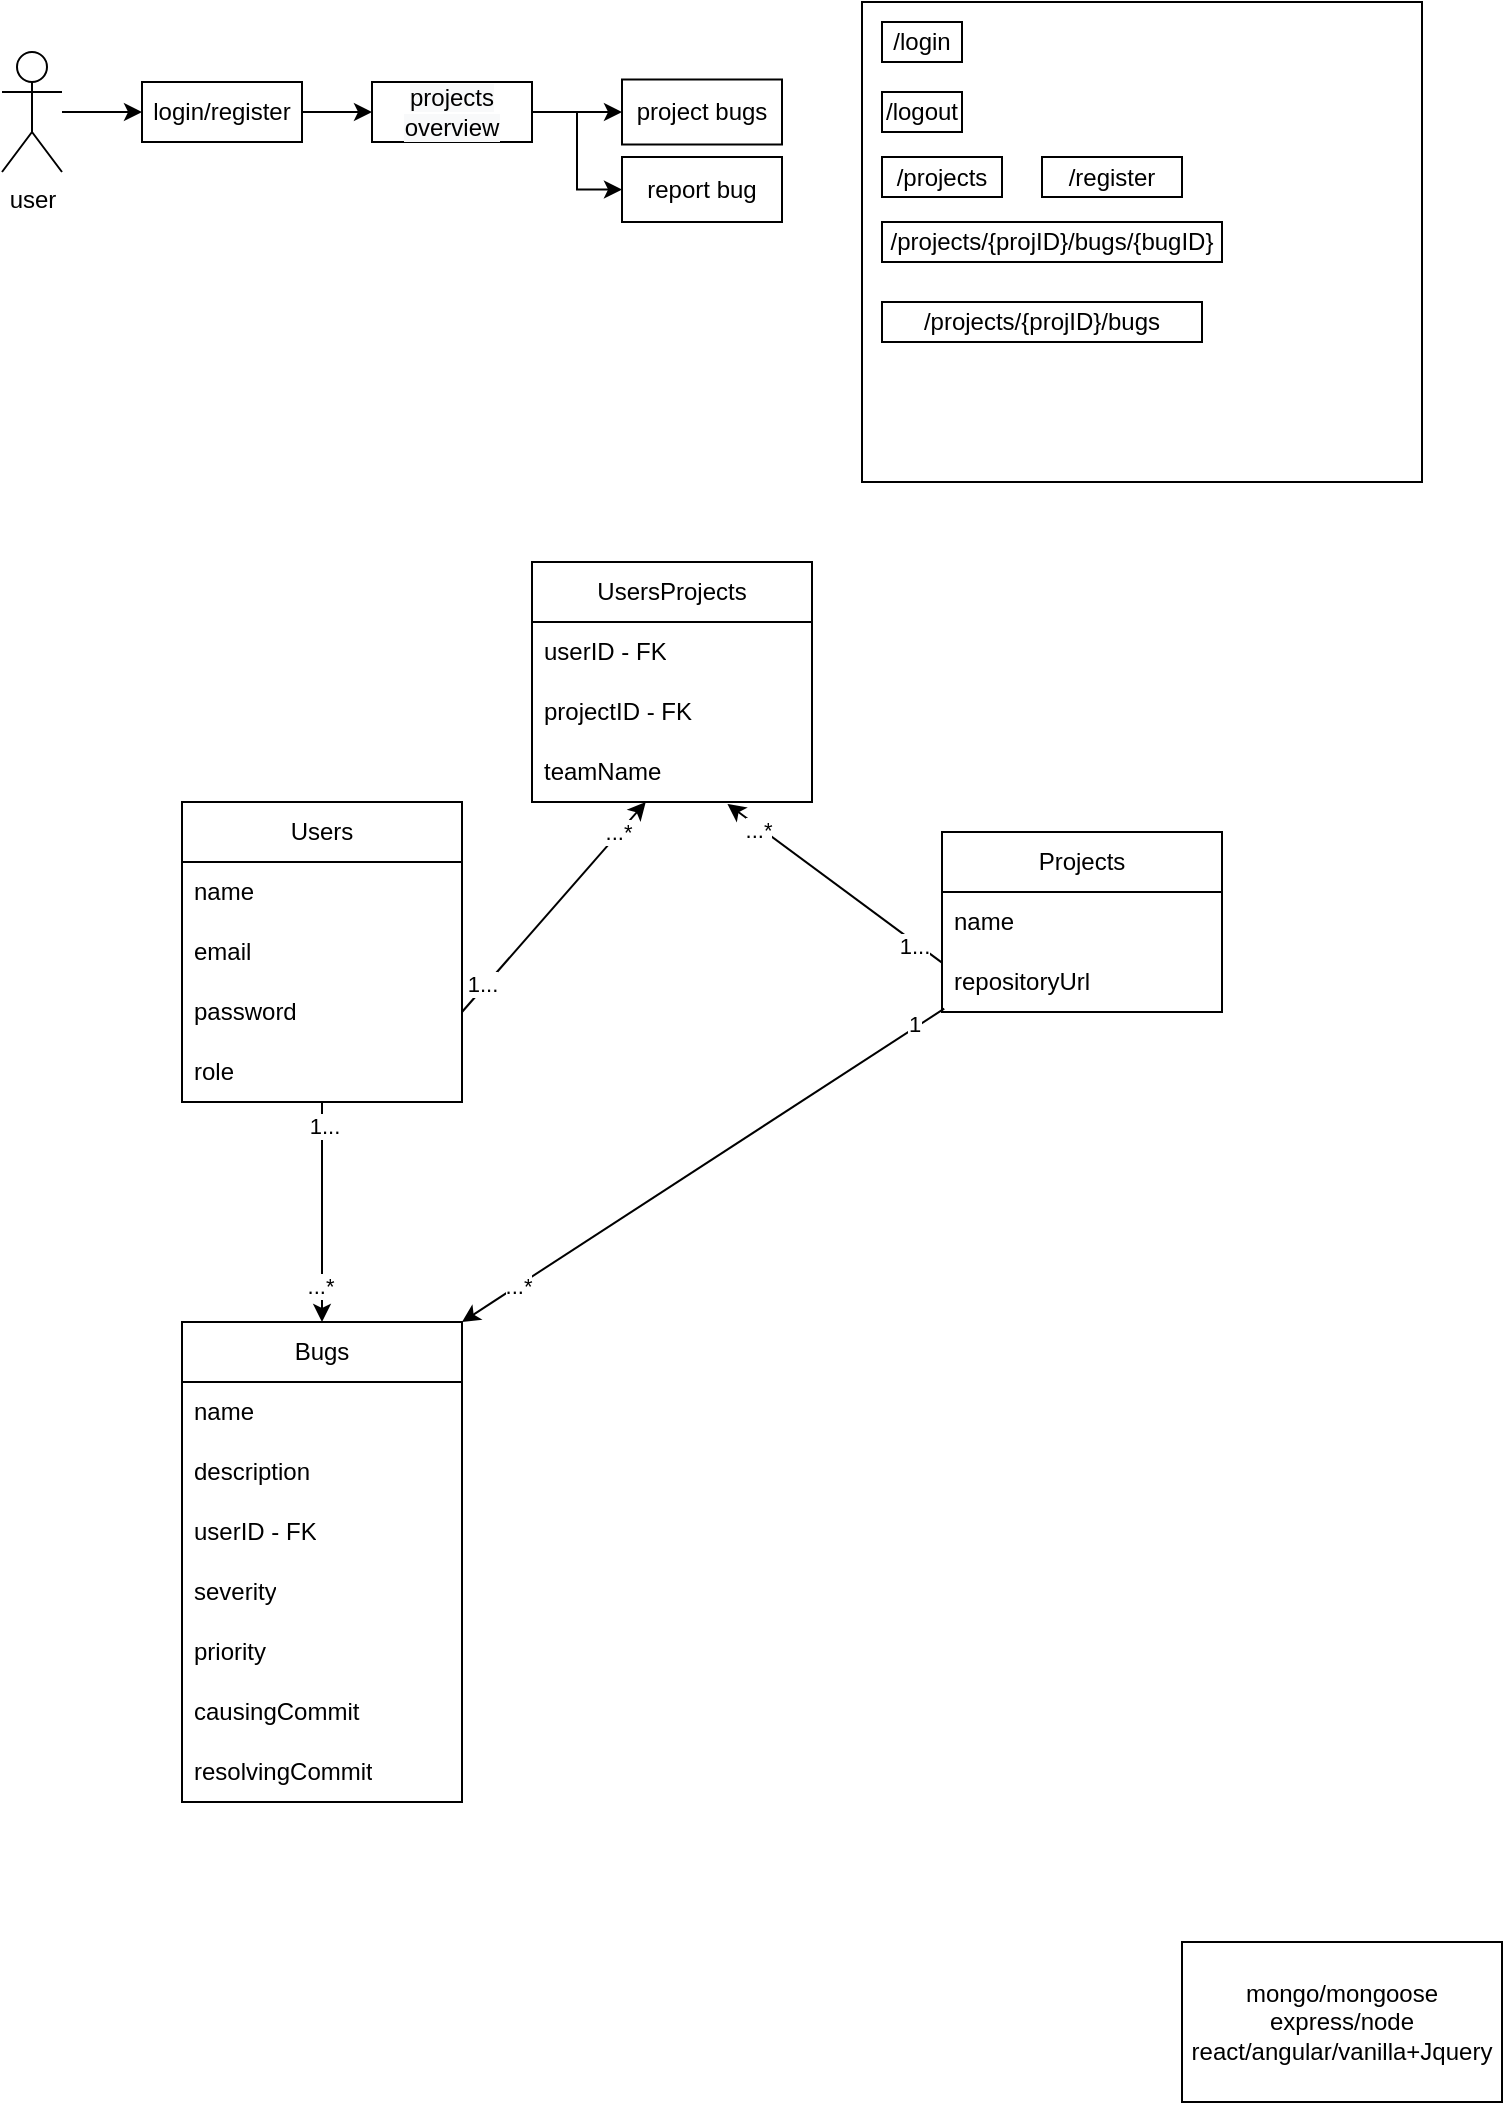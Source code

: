 <mxfile version="20.6.0" type="device"><diagram id="SZUZd3wv9PpKT2v_fqbE" name="Page-1"><mxGraphModel dx="1085" dy="613" grid="1" gridSize="10" guides="1" tooltips="1" connect="1" arrows="1" fold="1" page="1" pageScale="1" pageWidth="850" pageHeight="1100" math="0" shadow="0"><root><mxCell id="0"/><mxCell id="1" parent="0"/><mxCell id="v-8UOVR9RcaWZQ7yW_Sb-63" style="edgeStyle=orthogonalEdgeStyle;rounded=0;orthogonalLoop=1;jettySize=auto;html=1;entryX=0;entryY=0.5;entryDx=0;entryDy=0;" parent="1" source="v-8UOVR9RcaWZQ7yW_Sb-1" target="v-8UOVR9RcaWZQ7yW_Sb-2" edge="1"><mxGeometry relative="1" as="geometry"/></mxCell><mxCell id="v-8UOVR9RcaWZQ7yW_Sb-1" value="user" style="shape=umlActor;verticalLabelPosition=bottom;verticalAlign=top;html=1;outlineConnect=0;" parent="1" vertex="1"><mxGeometry x="90" y="65" width="30" height="60" as="geometry"/></mxCell><mxCell id="v-8UOVR9RcaWZQ7yW_Sb-55" style="edgeStyle=orthogonalEdgeStyle;rounded=0;orthogonalLoop=1;jettySize=auto;html=1;" parent="1" source="v-8UOVR9RcaWZQ7yW_Sb-2" target="v-8UOVR9RcaWZQ7yW_Sb-50" edge="1"><mxGeometry relative="1" as="geometry"/></mxCell><mxCell id="v-8UOVR9RcaWZQ7yW_Sb-2" value="login/register" style="rounded=0;whiteSpace=wrap;html=1;" parent="1" vertex="1"><mxGeometry x="160" y="80" width="80" height="30" as="geometry"/></mxCell><mxCell id="v-8UOVR9RcaWZQ7yW_Sb-8" value="mongo/mongoose&lt;br&gt;express/node&lt;br&gt;react/angular/vanilla+Jquery" style="rounded=0;whiteSpace=wrap;html=1;" parent="1" vertex="1"><mxGeometry x="680" y="1010" width="160" height="80" as="geometry"/></mxCell><mxCell id="v-8UOVR9RcaWZQ7yW_Sb-9" value="Users" style="swimlane;fontStyle=0;childLayout=stackLayout;horizontal=1;startSize=30;horizontalStack=0;resizeParent=1;resizeParentMax=0;resizeLast=0;collapsible=1;marginBottom=0;whiteSpace=wrap;html=1;" parent="1" vertex="1"><mxGeometry x="180" y="440" width="140" height="150" as="geometry"/></mxCell><mxCell id="v-8UOVR9RcaWZQ7yW_Sb-10" value="name" style="text;strokeColor=none;fillColor=none;align=left;verticalAlign=middle;spacingLeft=4;spacingRight=4;overflow=hidden;points=[[0,0.5],[1,0.5]];portConstraint=eastwest;rotatable=0;whiteSpace=wrap;html=1;" parent="v-8UOVR9RcaWZQ7yW_Sb-9" vertex="1"><mxGeometry y="30" width="140" height="30" as="geometry"/></mxCell><mxCell id="v-8UOVR9RcaWZQ7yW_Sb-11" value="email" style="text;strokeColor=none;fillColor=none;align=left;verticalAlign=middle;spacingLeft=4;spacingRight=4;overflow=hidden;points=[[0,0.5],[1,0.5]];portConstraint=eastwest;rotatable=0;whiteSpace=wrap;html=1;" parent="v-8UOVR9RcaWZQ7yW_Sb-9" vertex="1"><mxGeometry y="60" width="140" height="30" as="geometry"/></mxCell><mxCell id="v-8UOVR9RcaWZQ7yW_Sb-12" value="password" style="text;strokeColor=none;fillColor=none;align=left;verticalAlign=middle;spacingLeft=4;spacingRight=4;overflow=hidden;points=[[0,0.5],[1,0.5]];portConstraint=eastwest;rotatable=0;whiteSpace=wrap;html=1;" parent="v-8UOVR9RcaWZQ7yW_Sb-9" vertex="1"><mxGeometry y="90" width="140" height="30" as="geometry"/></mxCell><mxCell id="v-8UOVR9RcaWZQ7yW_Sb-13" value="role" style="text;strokeColor=none;fillColor=none;align=left;verticalAlign=middle;spacingLeft=4;spacingRight=4;overflow=hidden;points=[[0,0.5],[1,0.5]];portConstraint=eastwest;rotatable=0;whiteSpace=wrap;html=1;" parent="v-8UOVR9RcaWZQ7yW_Sb-9" vertex="1"><mxGeometry y="120" width="140" height="30" as="geometry"/></mxCell><mxCell id="v-8UOVR9RcaWZQ7yW_Sb-14" value="Bugs" style="swimlane;fontStyle=0;childLayout=stackLayout;horizontal=1;startSize=30;horizontalStack=0;resizeParent=1;resizeParentMax=0;resizeLast=0;collapsible=1;marginBottom=0;whiteSpace=wrap;html=1;" parent="1" vertex="1"><mxGeometry x="180" y="700" width="140" height="240" as="geometry"/></mxCell><mxCell id="v-8UOVR9RcaWZQ7yW_Sb-15" value="name" style="text;strokeColor=none;fillColor=none;align=left;verticalAlign=middle;spacingLeft=4;spacingRight=4;overflow=hidden;points=[[0,0.5],[1,0.5]];portConstraint=eastwest;rotatable=0;whiteSpace=wrap;html=1;" parent="v-8UOVR9RcaWZQ7yW_Sb-14" vertex="1"><mxGeometry y="30" width="140" height="30" as="geometry"/></mxCell><mxCell id="v-8UOVR9RcaWZQ7yW_Sb-16" value="description" style="text;strokeColor=none;fillColor=none;align=left;verticalAlign=middle;spacingLeft=4;spacingRight=4;overflow=hidden;points=[[0,0.5],[1,0.5]];portConstraint=eastwest;rotatable=0;whiteSpace=wrap;html=1;" parent="v-8UOVR9RcaWZQ7yW_Sb-14" vertex="1"><mxGeometry y="60" width="140" height="30" as="geometry"/></mxCell><mxCell id="v-8UOVR9RcaWZQ7yW_Sb-18" value="userID - FK" style="text;strokeColor=none;fillColor=none;align=left;verticalAlign=middle;spacingLeft=4;spacingRight=4;overflow=hidden;points=[[0,0.5],[1,0.5]];portConstraint=eastwest;rotatable=0;whiteSpace=wrap;html=1;" parent="v-8UOVR9RcaWZQ7yW_Sb-14" vertex="1"><mxGeometry y="90" width="140" height="30" as="geometry"/></mxCell><mxCell id="v-8UOVR9RcaWZQ7yW_Sb-17" value="severity" style="text;strokeColor=none;fillColor=none;align=left;verticalAlign=middle;spacingLeft=4;spacingRight=4;overflow=hidden;points=[[0,0.5],[1,0.5]];portConstraint=eastwest;rotatable=0;whiteSpace=wrap;html=1;" parent="v-8UOVR9RcaWZQ7yW_Sb-14" vertex="1"><mxGeometry y="120" width="140" height="30" as="geometry"/></mxCell><mxCell id="v-8UOVR9RcaWZQ7yW_Sb-19" value="priority" style="text;strokeColor=none;fillColor=none;align=left;verticalAlign=middle;spacingLeft=4;spacingRight=4;overflow=hidden;points=[[0,0.5],[1,0.5]];portConstraint=eastwest;rotatable=0;whiteSpace=wrap;html=1;" parent="v-8UOVR9RcaWZQ7yW_Sb-14" vertex="1"><mxGeometry y="150" width="140" height="30" as="geometry"/></mxCell><mxCell id="v-8UOVR9RcaWZQ7yW_Sb-24" value="causingCommit" style="text;strokeColor=none;fillColor=none;align=left;verticalAlign=middle;spacingLeft=4;spacingRight=4;overflow=hidden;points=[[0,0.5],[1,0.5]];portConstraint=eastwest;rotatable=0;whiteSpace=wrap;html=1;" parent="v-8UOVR9RcaWZQ7yW_Sb-14" vertex="1"><mxGeometry y="180" width="140" height="30" as="geometry"/></mxCell><mxCell id="v-8UOVR9RcaWZQ7yW_Sb-20" value="resolvingCommit" style="text;strokeColor=none;fillColor=none;align=left;verticalAlign=middle;spacingLeft=4;spacingRight=4;overflow=hidden;points=[[0,0.5],[1,0.5]];portConstraint=eastwest;rotatable=0;whiteSpace=wrap;html=1;" parent="v-8UOVR9RcaWZQ7yW_Sb-14" vertex="1"><mxGeometry y="210" width="140" height="30" as="geometry"/></mxCell><mxCell id="v-8UOVR9RcaWZQ7yW_Sb-21" value="" style="endArrow=classic;html=1;rounded=0;entryX=0.5;entryY=0;entryDx=0;entryDy=0;" parent="1" target="v-8UOVR9RcaWZQ7yW_Sb-14" edge="1"><mxGeometry width="50" height="50" relative="1" as="geometry"><mxPoint x="250" y="590" as="sourcePoint"/><mxPoint x="400" y="700" as="targetPoint"/></mxGeometry></mxCell><mxCell id="v-8UOVR9RcaWZQ7yW_Sb-22" value="1..." style="edgeLabel;html=1;align=center;verticalAlign=middle;resizable=0;points=[];" parent="v-8UOVR9RcaWZQ7yW_Sb-21" vertex="1" connectable="0"><mxGeometry x="-0.79" y="1" relative="1" as="geometry"><mxPoint as="offset"/></mxGeometry></mxCell><mxCell id="v-8UOVR9RcaWZQ7yW_Sb-23" value="...*" style="edgeLabel;html=1;align=center;verticalAlign=middle;resizable=0;points=[];" parent="v-8UOVR9RcaWZQ7yW_Sb-21" vertex="1" connectable="0"><mxGeometry x="0.668" y="-1" relative="1" as="geometry"><mxPoint as="offset"/></mxGeometry></mxCell><mxCell id="v-8UOVR9RcaWZQ7yW_Sb-25" value="Projects" style="swimlane;fontStyle=0;childLayout=stackLayout;horizontal=1;startSize=30;horizontalStack=0;resizeParent=1;resizeParentMax=0;resizeLast=0;collapsible=1;marginBottom=0;whiteSpace=wrap;html=1;" parent="1" vertex="1"><mxGeometry x="560" y="455" width="140" height="90" as="geometry"/></mxCell><mxCell id="v-8UOVR9RcaWZQ7yW_Sb-26" value="name" style="text;strokeColor=none;fillColor=none;align=left;verticalAlign=middle;spacingLeft=4;spacingRight=4;overflow=hidden;points=[[0,0.5],[1,0.5]];portConstraint=eastwest;rotatable=0;whiteSpace=wrap;html=1;" parent="v-8UOVR9RcaWZQ7yW_Sb-25" vertex="1"><mxGeometry y="30" width="140" height="30" as="geometry"/></mxCell><mxCell id="v-8UOVR9RcaWZQ7yW_Sb-27" value="repositoryUrl" style="text;strokeColor=none;fillColor=none;align=left;verticalAlign=middle;spacingLeft=4;spacingRight=4;overflow=hidden;points=[[0,0.5],[1,0.5]];portConstraint=eastwest;rotatable=0;whiteSpace=wrap;html=1;" parent="v-8UOVR9RcaWZQ7yW_Sb-25" vertex="1"><mxGeometry y="60" width="140" height="30" as="geometry"/></mxCell><mxCell id="v-8UOVR9RcaWZQ7yW_Sb-29" value="UsersProjects" style="swimlane;fontStyle=0;childLayout=stackLayout;horizontal=1;startSize=30;horizontalStack=0;resizeParent=1;resizeParentMax=0;resizeLast=0;collapsible=1;marginBottom=0;whiteSpace=wrap;html=1;" parent="1" vertex="1"><mxGeometry x="355" y="320" width="140" height="120" as="geometry"/></mxCell><mxCell id="v-8UOVR9RcaWZQ7yW_Sb-31" value="userID - FK" style="text;strokeColor=none;fillColor=none;align=left;verticalAlign=middle;spacingLeft=4;spacingRight=4;overflow=hidden;points=[[0,0.5],[1,0.5]];portConstraint=eastwest;rotatable=0;whiteSpace=wrap;html=1;" parent="v-8UOVR9RcaWZQ7yW_Sb-29" vertex="1"><mxGeometry y="30" width="140" height="30" as="geometry"/></mxCell><mxCell id="v-8UOVR9RcaWZQ7yW_Sb-38" value="projectID - FK" style="text;strokeColor=none;fillColor=none;align=left;verticalAlign=middle;spacingLeft=4;spacingRight=4;overflow=hidden;points=[[0,0.5],[1,0.5]];portConstraint=eastwest;rotatable=0;whiteSpace=wrap;html=1;" parent="v-8UOVR9RcaWZQ7yW_Sb-29" vertex="1"><mxGeometry y="60" width="140" height="30" as="geometry"/></mxCell><mxCell id="v-8UOVR9RcaWZQ7yW_Sb-33" value="teamName" style="text;strokeColor=none;fillColor=none;align=left;verticalAlign=middle;spacingLeft=4;spacingRight=4;overflow=hidden;points=[[0,0.5],[1,0.5]];portConstraint=eastwest;rotatable=0;whiteSpace=wrap;html=1;" parent="v-8UOVR9RcaWZQ7yW_Sb-29" vertex="1"><mxGeometry y="90" width="140" height="30" as="geometry"/></mxCell><mxCell id="v-8UOVR9RcaWZQ7yW_Sb-39" value="" style="endArrow=classic;html=1;rounded=0;entryX=1;entryY=0;entryDx=0;entryDy=0;exitX=0.008;exitY=0.944;exitDx=0;exitDy=0;exitPerimeter=0;" parent="1" source="v-8UOVR9RcaWZQ7yW_Sb-27" target="v-8UOVR9RcaWZQ7yW_Sb-14" edge="1"><mxGeometry width="50" height="50" relative="1" as="geometry"><mxPoint x="560" y="570" as="sourcePoint"/><mxPoint x="510" y="610" as="targetPoint"/></mxGeometry></mxCell><mxCell id="v-8UOVR9RcaWZQ7yW_Sb-40" value="1" style="edgeLabel;html=1;align=center;verticalAlign=middle;resizable=0;points=[];" parent="v-8UOVR9RcaWZQ7yW_Sb-39" vertex="1" connectable="0"><mxGeometry x="-0.879" y="-2" relative="1" as="geometry"><mxPoint as="offset"/></mxGeometry></mxCell><mxCell id="v-8UOVR9RcaWZQ7yW_Sb-42" value="...*" style="edgeLabel;html=1;align=center;verticalAlign=middle;resizable=0;points=[];" parent="v-8UOVR9RcaWZQ7yW_Sb-39" vertex="1" connectable="0"><mxGeometry x="0.77" relative="1" as="geometry"><mxPoint as="offset"/></mxGeometry></mxCell><mxCell id="v-8UOVR9RcaWZQ7yW_Sb-43" value="" style="endArrow=classic;html=1;rounded=0;exitX=1;exitY=0.5;exitDx=0;exitDy=0;" parent="1" source="v-8UOVR9RcaWZQ7yW_Sb-12" target="v-8UOVR9RcaWZQ7yW_Sb-33" edge="1"><mxGeometry width="50" height="50" relative="1" as="geometry"><mxPoint x="460" y="660" as="sourcePoint"/><mxPoint x="510" y="610" as="targetPoint"/></mxGeometry></mxCell><mxCell id="v-8UOVR9RcaWZQ7yW_Sb-44" value="1..." style="edgeLabel;html=1;align=center;verticalAlign=middle;resizable=0;points=[];" parent="v-8UOVR9RcaWZQ7yW_Sb-43" vertex="1" connectable="0"><mxGeometry x="-0.747" y="2" relative="1" as="geometry"><mxPoint as="offset"/></mxGeometry></mxCell><mxCell id="v-8UOVR9RcaWZQ7yW_Sb-45" value="...*" style="edgeLabel;html=1;align=center;verticalAlign=middle;resizable=0;points=[];" parent="v-8UOVR9RcaWZQ7yW_Sb-43" vertex="1" connectable="0"><mxGeometry x="0.709" y="1" relative="1" as="geometry"><mxPoint as="offset"/></mxGeometry></mxCell><mxCell id="v-8UOVR9RcaWZQ7yW_Sb-46" value="" style="endArrow=classic;html=1;rounded=0;exitX=0.001;exitY=0.181;exitDx=0;exitDy=0;exitPerimeter=0;entryX=0.698;entryY=1.033;entryDx=0;entryDy=0;entryPerimeter=0;" parent="1" source="v-8UOVR9RcaWZQ7yW_Sb-27" target="v-8UOVR9RcaWZQ7yW_Sb-33" edge="1"><mxGeometry width="50" height="50" relative="1" as="geometry"><mxPoint x="330" y="555" as="sourcePoint"/><mxPoint x="421.875" y="450" as="targetPoint"/></mxGeometry></mxCell><mxCell id="v-8UOVR9RcaWZQ7yW_Sb-47" value="1..." style="edgeLabel;html=1;align=center;verticalAlign=middle;resizable=0;points=[];" parent="v-8UOVR9RcaWZQ7yW_Sb-46" vertex="1" connectable="0"><mxGeometry x="-0.747" y="2" relative="1" as="geometry"><mxPoint as="offset"/></mxGeometry></mxCell><mxCell id="v-8UOVR9RcaWZQ7yW_Sb-48" value="...*" style="edgeLabel;html=1;align=center;verticalAlign=middle;resizable=0;points=[];" parent="v-8UOVR9RcaWZQ7yW_Sb-46" vertex="1" connectable="0"><mxGeometry x="0.709" y="1" relative="1" as="geometry"><mxPoint as="offset"/></mxGeometry></mxCell><mxCell id="v-8UOVR9RcaWZQ7yW_Sb-54" style="edgeStyle=orthogonalEdgeStyle;rounded=0;orthogonalLoop=1;jettySize=auto;html=1;entryX=0;entryY=0.5;entryDx=0;entryDy=0;" parent="1" source="v-8UOVR9RcaWZQ7yW_Sb-50" target="v-8UOVR9RcaWZQ7yW_Sb-52" edge="1"><mxGeometry relative="1" as="geometry"/></mxCell><mxCell id="v-8UOVR9RcaWZQ7yW_Sb-57" style="edgeStyle=orthogonalEdgeStyle;rounded=0;orthogonalLoop=1;jettySize=auto;html=1;exitX=1;exitY=0.5;exitDx=0;exitDy=0;entryX=0;entryY=0.5;entryDx=0;entryDy=0;" parent="1" source="v-8UOVR9RcaWZQ7yW_Sb-50" target="v-8UOVR9RcaWZQ7yW_Sb-51" edge="1"><mxGeometry relative="1" as="geometry"><mxPoint x="370" y="115" as="targetPoint"/></mxGeometry></mxCell><mxCell id="v-8UOVR9RcaWZQ7yW_Sb-50" value="&lt;span style=&quot;color: rgb(0, 0, 0); font-family: Helvetica; font-size: 12px; font-style: normal; font-variant-ligatures: normal; font-variant-caps: normal; font-weight: 400; letter-spacing: normal; orphans: 2; text-align: center; text-indent: 0px; text-transform: none; widows: 2; word-spacing: 0px; -webkit-text-stroke-width: 0px; background-color: rgb(248, 249, 250); text-decoration-thickness: initial; text-decoration-style: initial; text-decoration-color: initial; float: none; display: inline !important;&quot;&gt;projects overview&lt;/span&gt;" style="rounded=0;whiteSpace=wrap;html=1;" parent="1" vertex="1"><mxGeometry x="275" y="80" width="80" height="30" as="geometry"/></mxCell><mxCell id="v-8UOVR9RcaWZQ7yW_Sb-51" value="project bugs" style="rounded=0;whiteSpace=wrap;html=1;" parent="1" vertex="1"><mxGeometry x="400" y="78.75" width="80" height="32.5" as="geometry"/></mxCell><mxCell id="v-8UOVR9RcaWZQ7yW_Sb-52" value="report bug" style="rounded=0;whiteSpace=wrap;html=1;" parent="1" vertex="1"><mxGeometry x="400" y="117.5" width="80" height="32.5" as="geometry"/></mxCell><mxCell id="AC_roAc_Nbzq-FLo5K4T-1" value="" style="rounded=0;whiteSpace=wrap;html=1;" vertex="1" parent="1"><mxGeometry x="520" y="40" width="280" height="240" as="geometry"/></mxCell><mxCell id="AC_roAc_Nbzq-FLo5K4T-2" value="/login" style="rounded=0;whiteSpace=wrap;html=1;" vertex="1" parent="1"><mxGeometry x="530" y="50" width="40" height="20" as="geometry"/></mxCell><mxCell id="AC_roAc_Nbzq-FLo5K4T-3" value="/logout" style="rounded=0;whiteSpace=wrap;html=1;" vertex="1" parent="1"><mxGeometry x="530" y="85" width="40" height="20" as="geometry"/></mxCell><mxCell id="AC_roAc_Nbzq-FLo5K4T-5" value="/projects/{projID}/bugs/{bugID}" style="rounded=0;whiteSpace=wrap;html=1;" vertex="1" parent="1"><mxGeometry x="530" y="150" width="170" height="20" as="geometry"/></mxCell><mxCell id="AC_roAc_Nbzq-FLo5K4T-6" value="/projects/{projID}/bugs" style="rounded=0;whiteSpace=wrap;html=1;" vertex="1" parent="1"><mxGeometry x="530" y="190" width="160" height="20" as="geometry"/></mxCell><mxCell id="AC_roAc_Nbzq-FLo5K4T-8" value="/projects" style="rounded=0;whiteSpace=wrap;html=1;" vertex="1" parent="1"><mxGeometry x="530" y="117.5" width="60" height="20" as="geometry"/></mxCell><mxCell id="AC_roAc_Nbzq-FLo5K4T-9" value="/register" style="rounded=0;whiteSpace=wrap;html=1;" vertex="1" parent="1"><mxGeometry x="610" y="117.5" width="70" height="20" as="geometry"/></mxCell></root></mxGraphModel></diagram></mxfile>